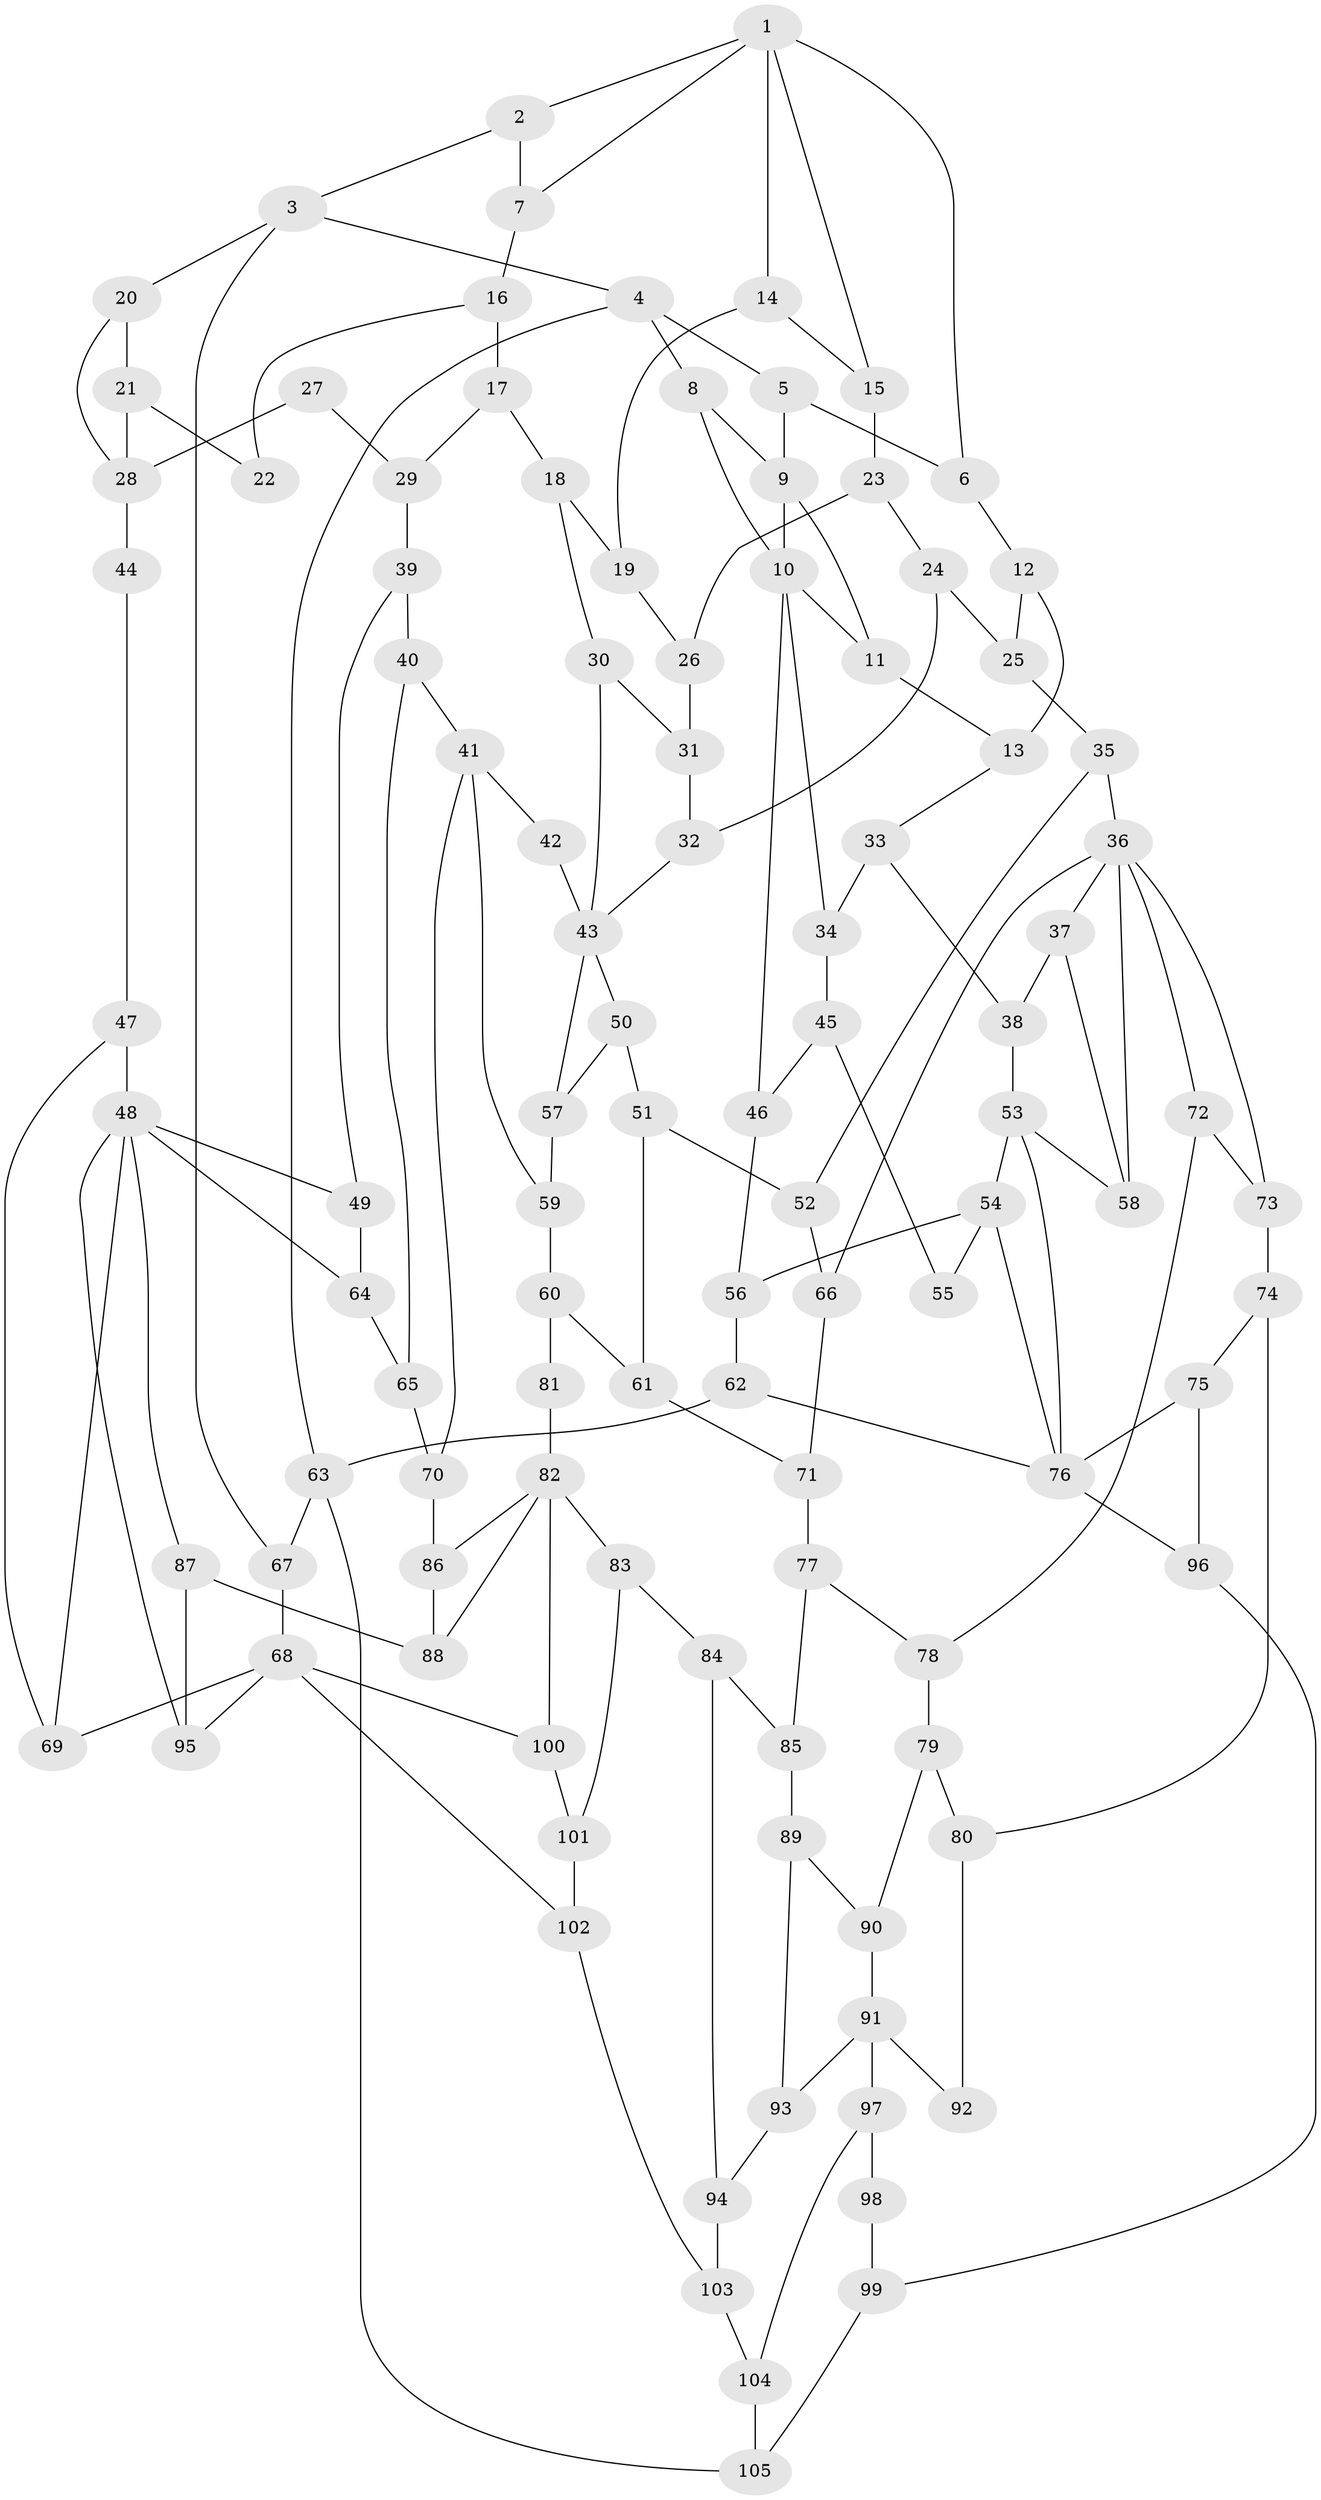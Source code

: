 // original degree distribution, {3: 0.02027027027027027, 5: 0.4797297297297297, 6: 0.25, 4: 0.25}
// Generated by graph-tools (version 1.1) at 2025/54/03/04/25 22:54:24]
// undirected, 105 vertices, 167 edges
graph export_dot {
  node [color=gray90,style=filled];
  1;
  2;
  3;
  4;
  5;
  6;
  7;
  8;
  9;
  10;
  11;
  12;
  13;
  14;
  15;
  16;
  17;
  18;
  19;
  20;
  21;
  22;
  23;
  24;
  25;
  26;
  27;
  28;
  29;
  30;
  31;
  32;
  33;
  34;
  35;
  36;
  37;
  38;
  39;
  40;
  41;
  42;
  43;
  44;
  45;
  46;
  47;
  48;
  49;
  50;
  51;
  52;
  53;
  54;
  55;
  56;
  57;
  58;
  59;
  60;
  61;
  62;
  63;
  64;
  65;
  66;
  67;
  68;
  69;
  70;
  71;
  72;
  73;
  74;
  75;
  76;
  77;
  78;
  79;
  80;
  81;
  82;
  83;
  84;
  85;
  86;
  87;
  88;
  89;
  90;
  91;
  92;
  93;
  94;
  95;
  96;
  97;
  98;
  99;
  100;
  101;
  102;
  103;
  104;
  105;
  1 -- 2 [weight=1.0];
  1 -- 6 [weight=1.0];
  1 -- 7 [weight=1.0];
  1 -- 14 [weight=1.0];
  1 -- 15 [weight=1.0];
  2 -- 3 [weight=1.0];
  2 -- 7 [weight=1.0];
  3 -- 4 [weight=1.0];
  3 -- 20 [weight=1.0];
  3 -- 67 [weight=1.0];
  4 -- 5 [weight=1.0];
  4 -- 8 [weight=1.0];
  4 -- 63 [weight=1.0];
  5 -- 6 [weight=1.0];
  5 -- 9 [weight=1.0];
  6 -- 12 [weight=1.0];
  7 -- 16 [weight=1.0];
  8 -- 9 [weight=1.0];
  8 -- 10 [weight=1.0];
  9 -- 10 [weight=2.0];
  9 -- 11 [weight=1.0];
  10 -- 11 [weight=1.0];
  10 -- 34 [weight=1.0];
  10 -- 46 [weight=1.0];
  11 -- 13 [weight=1.0];
  12 -- 13 [weight=1.0];
  12 -- 25 [weight=1.0];
  13 -- 33 [weight=1.0];
  14 -- 15 [weight=1.0];
  14 -- 19 [weight=1.0];
  15 -- 23 [weight=1.0];
  16 -- 17 [weight=1.0];
  16 -- 22 [weight=1.0];
  17 -- 18 [weight=1.0];
  17 -- 29 [weight=1.0];
  18 -- 19 [weight=1.0];
  18 -- 30 [weight=1.0];
  19 -- 26 [weight=1.0];
  20 -- 21 [weight=1.0];
  20 -- 28 [weight=1.0];
  21 -- 22 [weight=1.0];
  21 -- 28 [weight=1.0];
  23 -- 24 [weight=1.0];
  23 -- 26 [weight=1.0];
  24 -- 25 [weight=1.0];
  24 -- 32 [weight=1.0];
  25 -- 35 [weight=1.0];
  26 -- 31 [weight=1.0];
  27 -- 28 [weight=2.0];
  27 -- 29 [weight=1.0];
  28 -- 44 [weight=2.0];
  29 -- 39 [weight=1.0];
  30 -- 31 [weight=1.0];
  30 -- 43 [weight=1.0];
  31 -- 32 [weight=1.0];
  32 -- 43 [weight=1.0];
  33 -- 34 [weight=1.0];
  33 -- 38 [weight=1.0];
  34 -- 45 [weight=1.0];
  35 -- 36 [weight=1.0];
  35 -- 52 [weight=1.0];
  36 -- 37 [weight=1.0];
  36 -- 58 [weight=1.0];
  36 -- 66 [weight=1.0];
  36 -- 72 [weight=1.0];
  36 -- 73 [weight=1.0];
  37 -- 38 [weight=1.0];
  37 -- 58 [weight=1.0];
  38 -- 53 [weight=1.0];
  39 -- 40 [weight=1.0];
  39 -- 49 [weight=1.0];
  40 -- 41 [weight=1.0];
  40 -- 65 [weight=1.0];
  41 -- 42 [weight=1.0];
  41 -- 59 [weight=1.0];
  41 -- 70 [weight=1.0];
  42 -- 43 [weight=2.0];
  43 -- 50 [weight=1.0];
  43 -- 57 [weight=1.0];
  44 -- 47 [weight=1.0];
  45 -- 46 [weight=1.0];
  45 -- 55 [weight=1.0];
  46 -- 56 [weight=1.0];
  47 -- 48 [weight=1.0];
  47 -- 69 [weight=1.0];
  48 -- 49 [weight=1.0];
  48 -- 64 [weight=1.0];
  48 -- 69 [weight=1.0];
  48 -- 87 [weight=1.0];
  48 -- 95 [weight=1.0];
  49 -- 64 [weight=1.0];
  50 -- 51 [weight=1.0];
  50 -- 57 [weight=1.0];
  51 -- 52 [weight=1.0];
  51 -- 61 [weight=1.0];
  52 -- 66 [weight=1.0];
  53 -- 54 [weight=2.0];
  53 -- 58 [weight=1.0];
  53 -- 76 [weight=1.0];
  54 -- 55 [weight=2.0];
  54 -- 56 [weight=1.0];
  54 -- 76 [weight=1.0];
  56 -- 62 [weight=1.0];
  57 -- 59 [weight=1.0];
  59 -- 60 [weight=1.0];
  60 -- 61 [weight=1.0];
  60 -- 81 [weight=1.0];
  61 -- 71 [weight=1.0];
  62 -- 63 [weight=1.0];
  62 -- 76 [weight=1.0];
  63 -- 67 [weight=1.0];
  63 -- 105 [weight=1.0];
  64 -- 65 [weight=1.0];
  65 -- 70 [weight=1.0];
  66 -- 71 [weight=1.0];
  67 -- 68 [weight=2.0];
  68 -- 69 [weight=1.0];
  68 -- 95 [weight=1.0];
  68 -- 100 [weight=1.0];
  68 -- 102 [weight=1.0];
  70 -- 86 [weight=1.0];
  71 -- 77 [weight=1.0];
  72 -- 73 [weight=1.0];
  72 -- 78 [weight=1.0];
  73 -- 74 [weight=1.0];
  74 -- 75 [weight=1.0];
  74 -- 80 [weight=1.0];
  75 -- 76 [weight=1.0];
  75 -- 96 [weight=1.0];
  76 -- 96 [weight=1.0];
  77 -- 78 [weight=1.0];
  77 -- 85 [weight=1.0];
  78 -- 79 [weight=1.0];
  79 -- 80 [weight=1.0];
  79 -- 90 [weight=1.0];
  80 -- 92 [weight=1.0];
  81 -- 82 [weight=2.0];
  82 -- 83 [weight=1.0];
  82 -- 86 [weight=1.0];
  82 -- 88 [weight=1.0];
  82 -- 100 [weight=1.0];
  83 -- 84 [weight=1.0];
  83 -- 101 [weight=1.0];
  84 -- 85 [weight=1.0];
  84 -- 94 [weight=1.0];
  85 -- 89 [weight=1.0];
  86 -- 88 [weight=1.0];
  87 -- 88 [weight=1.0];
  87 -- 95 [weight=1.0];
  89 -- 90 [weight=1.0];
  89 -- 93 [weight=1.0];
  90 -- 91 [weight=1.0];
  91 -- 92 [weight=2.0];
  91 -- 93 [weight=1.0];
  91 -- 97 [weight=2.0];
  93 -- 94 [weight=1.0];
  94 -- 103 [weight=1.0];
  96 -- 99 [weight=1.0];
  97 -- 98 [weight=2.0];
  97 -- 104 [weight=1.0];
  98 -- 99 [weight=1.0];
  99 -- 105 [weight=1.0];
  100 -- 101 [weight=1.0];
  101 -- 102 [weight=1.0];
  102 -- 103 [weight=1.0];
  103 -- 104 [weight=1.0];
  104 -- 105 [weight=1.0];
}
